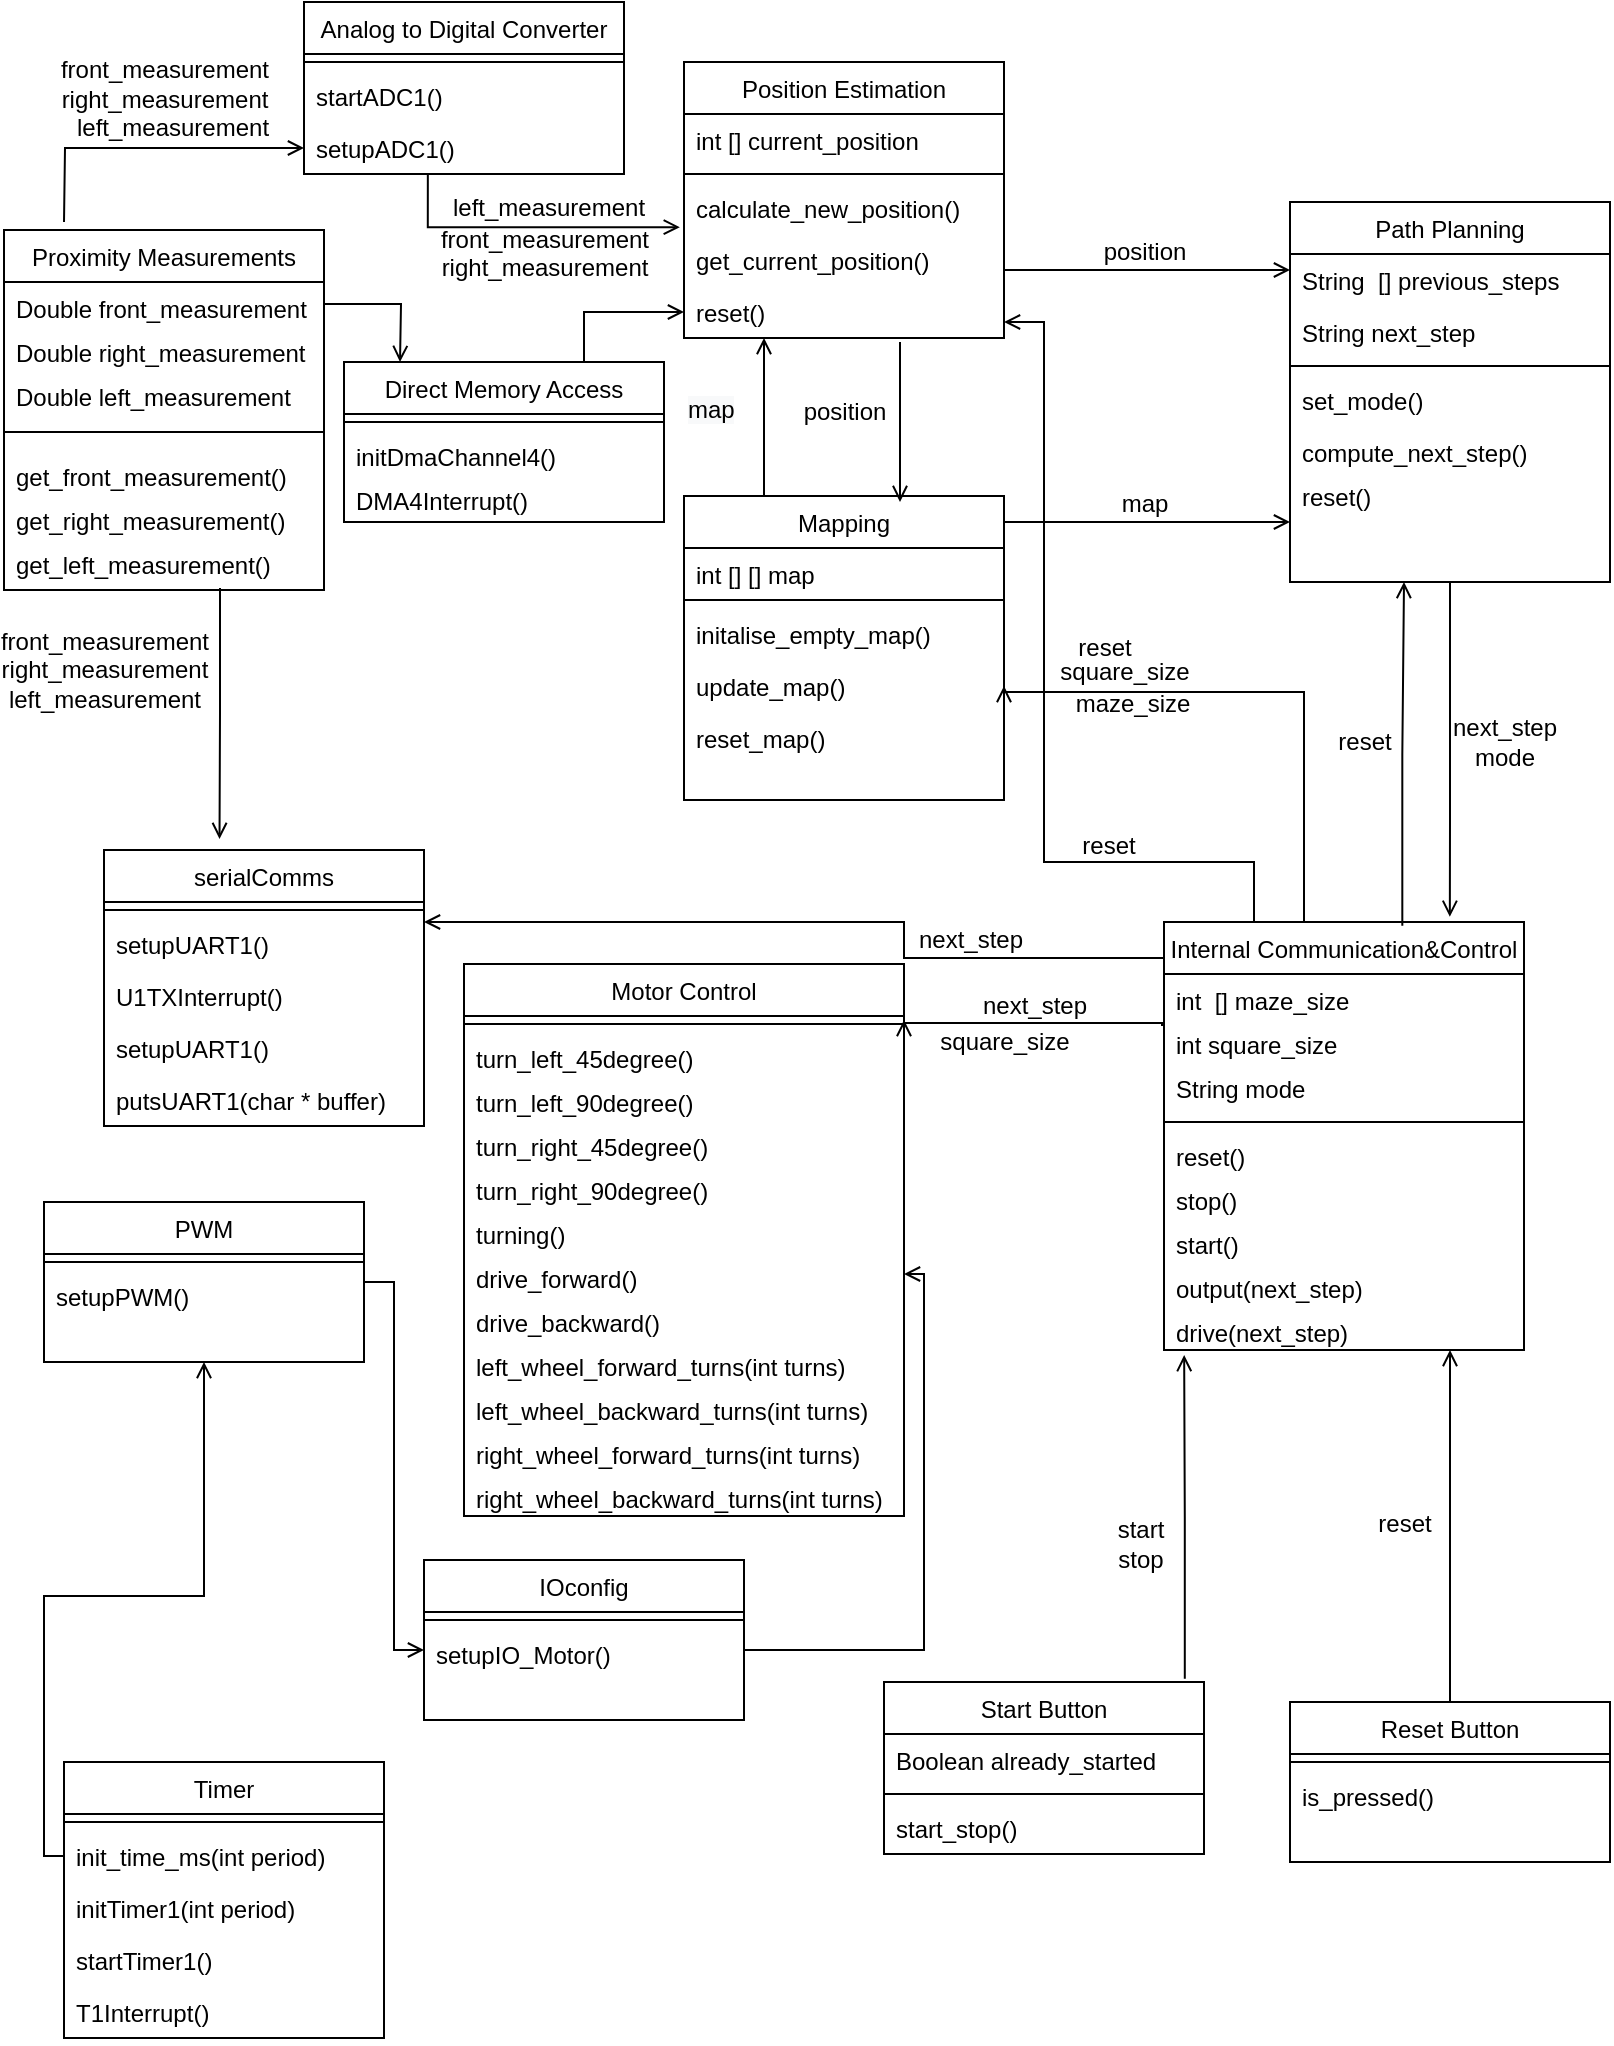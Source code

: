 <mxfile version="16.5.6" type="device"><diagram id="C5RBs43oDa-KdzZeNtuy" name="Page-1"><mxGraphModel dx="1038" dy="547" grid="1" gridSize="10" guides="1" tooltips="1" connect="1" arrows="1" fold="1" page="1" pageScale="1" pageWidth="827" pageHeight="1169" math="0" shadow="0"><root><mxCell id="WIyWlLk6GJQsqaUBKTNV-0"/><mxCell id="WIyWlLk6GJQsqaUBKTNV-1" parent="WIyWlLk6GJQsqaUBKTNV-0"/><mxCell id="zkfFHV4jXpPFQw0GAbJ--0" value="Position Estimation" style="swimlane;fontStyle=0;align=center;verticalAlign=top;childLayout=stackLayout;horizontal=1;startSize=26;horizontalStack=0;resizeParent=1;resizeLast=0;collapsible=1;marginBottom=0;rounded=0;shadow=0;strokeWidth=1;" parent="WIyWlLk6GJQsqaUBKTNV-1" vertex="1"><mxGeometry x="350" y="40" width="160" height="138" as="geometry"><mxRectangle x="230" y="140" width="160" height="26" as="alternateBounds"/></mxGeometry></mxCell><mxCell id="zkfFHV4jXpPFQw0GAbJ--1" value="int [] current_position" style="text;align=left;verticalAlign=top;spacingLeft=4;spacingRight=4;overflow=hidden;rotatable=0;points=[[0,0.5],[1,0.5]];portConstraint=eastwest;fontColor=#000000;" parent="zkfFHV4jXpPFQw0GAbJ--0" vertex="1"><mxGeometry y="26" width="160" height="26" as="geometry"/></mxCell><mxCell id="zkfFHV4jXpPFQw0GAbJ--4" value="" style="line;html=1;strokeWidth=1;align=left;verticalAlign=middle;spacingTop=-1;spacingLeft=3;spacingRight=3;rotatable=0;labelPosition=right;points=[];portConstraint=eastwest;fontColor=#000000;" parent="zkfFHV4jXpPFQw0GAbJ--0" vertex="1"><mxGeometry y="52" width="160" height="8" as="geometry"/></mxCell><mxCell id="zkfFHV4jXpPFQw0GAbJ--5" value="calculate_new_position()" style="text;align=left;verticalAlign=top;spacingLeft=4;spacingRight=4;overflow=hidden;rotatable=0;points=[[0,0.5],[1,0.5]];portConstraint=eastwest;fontColor=#000000;" parent="zkfFHV4jXpPFQw0GAbJ--0" vertex="1"><mxGeometry y="60" width="160" height="26" as="geometry"/></mxCell><mxCell id="Vc5kR7P-M-WrmoZZzrvW-72" value="get_current_position()" style="text;align=left;verticalAlign=top;spacingLeft=4;spacingRight=4;overflow=hidden;rotatable=0;points=[[0,0.5],[1,0.5]];portConstraint=eastwest;fontColor=#000000;" parent="zkfFHV4jXpPFQw0GAbJ--0" vertex="1"><mxGeometry y="86" width="160" height="26" as="geometry"/></mxCell><mxCell id="Vc5kR7P-M-WrmoZZzrvW-125" value="reset()" style="text;align=left;verticalAlign=top;spacingLeft=4;spacingRight=4;overflow=hidden;rotatable=0;points=[[0,0.5],[1,0.5]];portConstraint=eastwest;rounded=0;shadow=0;html=0;fontColor=#000000;" parent="zkfFHV4jXpPFQw0GAbJ--0" vertex="1"><mxGeometry y="112" width="160" height="26" as="geometry"/></mxCell><mxCell id="zkfFHV4jXpPFQw0GAbJ--6" value="Timer" style="swimlane;fontStyle=0;align=center;verticalAlign=top;childLayout=stackLayout;horizontal=1;startSize=26;horizontalStack=0;resizeParent=1;resizeLast=0;collapsible=1;marginBottom=0;rounded=0;shadow=0;strokeWidth=1;fontColor=#000000;" parent="WIyWlLk6GJQsqaUBKTNV-1" vertex="1"><mxGeometry x="40" y="890" width="160" height="138" as="geometry"><mxRectangle x="130" y="380" width="160" height="26" as="alternateBounds"/></mxGeometry></mxCell><mxCell id="zkfFHV4jXpPFQw0GAbJ--9" value="" style="line;html=1;strokeWidth=1;align=left;verticalAlign=middle;spacingTop=-1;spacingLeft=3;spacingRight=3;rotatable=0;labelPosition=right;points=[];portConstraint=eastwest;fontColor=#000000;" parent="zkfFHV4jXpPFQw0GAbJ--6" vertex="1"><mxGeometry y="26" width="160" height="8" as="geometry"/></mxCell><mxCell id="zkfFHV4jXpPFQw0GAbJ--11" value="init_time_ms(int period)" style="text;align=left;verticalAlign=top;spacingLeft=4;spacingRight=4;overflow=hidden;rotatable=0;points=[[0,0.5],[1,0.5]];portConstraint=eastwest;fontColor=#000000;" parent="zkfFHV4jXpPFQw0GAbJ--6" vertex="1"><mxGeometry y="34" width="160" height="26" as="geometry"/></mxCell><mxCell id="Vc5kR7P-M-WrmoZZzrvW-220" value="initTimer1(int period)" style="text;align=left;verticalAlign=top;spacingLeft=4;spacingRight=4;overflow=hidden;rotatable=0;points=[[0,0.5],[1,0.5]];portConstraint=eastwest;fontColor=#000000;" parent="zkfFHV4jXpPFQw0GAbJ--6" vertex="1"><mxGeometry y="60" width="160" height="26" as="geometry"/></mxCell><mxCell id="Vc5kR7P-M-WrmoZZzrvW-221" value="startTimer1()" style="text;align=left;verticalAlign=top;spacingLeft=4;spacingRight=4;overflow=hidden;rotatable=0;points=[[0,0.5],[1,0.5]];portConstraint=eastwest;fontColor=#000000;" parent="zkfFHV4jXpPFQw0GAbJ--6" vertex="1"><mxGeometry y="86" width="160" height="26" as="geometry"/></mxCell><mxCell id="Vc5kR7P-M-WrmoZZzrvW-222" value="T1Interrupt()" style="text;align=left;verticalAlign=top;spacingLeft=4;spacingRight=4;overflow=hidden;rotatable=0;points=[[0,0.5],[1,0.5]];portConstraint=eastwest;fontColor=#000000;" parent="zkfFHV4jXpPFQw0GAbJ--6" vertex="1"><mxGeometry y="112" width="160" height="26" as="geometry"/></mxCell><mxCell id="zkfFHV4jXpPFQw0GAbJ--13" value="Motor Control" style="swimlane;fontStyle=0;align=center;verticalAlign=top;childLayout=stackLayout;horizontal=1;startSize=26;horizontalStack=0;resizeParent=1;resizeLast=0;collapsible=1;marginBottom=0;rounded=0;shadow=0;strokeWidth=1;" parent="WIyWlLk6GJQsqaUBKTNV-1" vertex="1"><mxGeometry x="240" y="491" width="220" height="276" as="geometry"><mxRectangle x="340" y="380" width="170" height="26" as="alternateBounds"/></mxGeometry></mxCell><mxCell id="zkfFHV4jXpPFQw0GAbJ--15" value="" style="line;html=1;strokeWidth=1;align=left;verticalAlign=middle;spacingTop=-1;spacingLeft=3;spacingRight=3;rotatable=0;labelPosition=right;points=[];portConstraint=eastwest;" parent="zkfFHV4jXpPFQw0GAbJ--13" vertex="1"><mxGeometry y="26" width="220" height="8" as="geometry"/></mxCell><mxCell id="Vc5kR7P-M-WrmoZZzrvW-50" value="turn_left_45degree()" style="text;align=left;verticalAlign=top;spacingLeft=4;spacingRight=4;overflow=hidden;rotatable=0;points=[[0,0.5],[1,0.5]];portConstraint=eastwest;" parent="zkfFHV4jXpPFQw0GAbJ--13" vertex="1"><mxGeometry y="34" width="220" height="22" as="geometry"/></mxCell><mxCell id="Vc5kR7P-M-WrmoZZzrvW-48" value="turn_left_90degree()" style="text;align=left;verticalAlign=top;spacingLeft=4;spacingRight=4;overflow=hidden;rotatable=0;points=[[0,0.5],[1,0.5]];portConstraint=eastwest;" parent="zkfFHV4jXpPFQw0GAbJ--13" vertex="1"><mxGeometry y="56" width="220" height="22" as="geometry"/></mxCell><mxCell id="Vc5kR7P-M-WrmoZZzrvW-52" value="turn_right_45degree()" style="text;align=left;verticalAlign=top;spacingLeft=4;spacingRight=4;overflow=hidden;rotatable=0;points=[[0,0.5],[1,0.5]];portConstraint=eastwest;" parent="zkfFHV4jXpPFQw0GAbJ--13" vertex="1"><mxGeometry y="78" width="220" height="22" as="geometry"/></mxCell><mxCell id="Vc5kR7P-M-WrmoZZzrvW-51" value="turn_right_90degree()" style="text;align=left;verticalAlign=top;spacingLeft=4;spacingRight=4;overflow=hidden;rotatable=0;points=[[0,0.5],[1,0.5]];portConstraint=eastwest;" parent="zkfFHV4jXpPFQw0GAbJ--13" vertex="1"><mxGeometry y="100" width="220" height="22" as="geometry"/></mxCell><mxCell id="nORKpGmMRvgCesewcDeX-8" value="turning()" style="text;align=left;verticalAlign=top;spacingLeft=4;spacingRight=4;overflow=hidden;rotatable=0;points=[[0,0.5],[1,0.5]];portConstraint=eastwest;" parent="zkfFHV4jXpPFQw0GAbJ--13" vertex="1"><mxGeometry y="122" width="220" height="22" as="geometry"/></mxCell><mxCell id="Vc5kR7P-M-WrmoZZzrvW-53" value="drive_forward()" style="text;align=left;verticalAlign=top;spacingLeft=4;spacingRight=4;overflow=hidden;rotatable=0;points=[[0,0.5],[1,0.5]];portConstraint=eastwest;" parent="zkfFHV4jXpPFQw0GAbJ--13" vertex="1"><mxGeometry y="144" width="220" height="22" as="geometry"/></mxCell><mxCell id="Vc5kR7P-M-WrmoZZzrvW-54" value="drive_backward()" style="text;align=left;verticalAlign=top;spacingLeft=4;spacingRight=4;overflow=hidden;rotatable=0;points=[[0,0.5],[1,0.5]];portConstraint=eastwest;" parent="zkfFHV4jXpPFQw0GAbJ--13" vertex="1"><mxGeometry y="166" width="220" height="22" as="geometry"/></mxCell><mxCell id="nORKpGmMRvgCesewcDeX-7" value="left_wheel_forward_turns(int turns)" style="text;align=left;verticalAlign=top;spacingLeft=4;spacingRight=4;overflow=hidden;rotatable=0;points=[[0,0.5],[1,0.5]];portConstraint=eastwest;" parent="zkfFHV4jXpPFQw0GAbJ--13" vertex="1"><mxGeometry y="188" width="220" height="22" as="geometry"/></mxCell><mxCell id="nORKpGmMRvgCesewcDeX-9" value="left_wheel_backward_turns(int turns)" style="text;align=left;verticalAlign=top;spacingLeft=4;spacingRight=4;overflow=hidden;rotatable=0;points=[[0,0.5],[1,0.5]];portConstraint=eastwest;" parent="zkfFHV4jXpPFQw0GAbJ--13" vertex="1"><mxGeometry y="210" width="220" height="22" as="geometry"/></mxCell><mxCell id="nORKpGmMRvgCesewcDeX-10" value="right_wheel_forward_turns(int turns)" style="text;align=left;verticalAlign=top;spacingLeft=4;spacingRight=4;overflow=hidden;rotatable=0;points=[[0,0.5],[1,0.5]];portConstraint=eastwest;" parent="zkfFHV4jXpPFQw0GAbJ--13" vertex="1"><mxGeometry y="232" width="220" height="22" as="geometry"/></mxCell><mxCell id="nORKpGmMRvgCesewcDeX-11" value="right_wheel_backward_turns(int turns)" style="text;align=left;verticalAlign=top;spacingLeft=4;spacingRight=4;overflow=hidden;rotatable=0;points=[[0,0.5],[1,0.5]];portConstraint=eastwest;" parent="zkfFHV4jXpPFQw0GAbJ--13" vertex="1"><mxGeometry y="254" width="220" height="22" as="geometry"/></mxCell><mxCell id="zkfFHV4jXpPFQw0GAbJ--17" value="Path Planning" style="swimlane;fontStyle=0;align=center;verticalAlign=top;childLayout=stackLayout;horizontal=1;startSize=26;horizontalStack=0;resizeParent=1;resizeLast=0;collapsible=1;marginBottom=0;rounded=0;shadow=0;strokeWidth=1;" parent="WIyWlLk6GJQsqaUBKTNV-1" vertex="1"><mxGeometry x="653" y="110" width="160" height="190" as="geometry"><mxRectangle x="550" y="140" width="160" height="26" as="alternateBounds"/></mxGeometry></mxCell><mxCell id="zkfFHV4jXpPFQw0GAbJ--18" value="String  [] previous_steps" style="text;align=left;verticalAlign=top;spacingLeft=4;spacingRight=4;overflow=hidden;rotatable=0;points=[[0,0.5],[1,0.5]];portConstraint=eastwest;" parent="zkfFHV4jXpPFQw0GAbJ--17" vertex="1"><mxGeometry y="26" width="160" height="26" as="geometry"/></mxCell><mxCell id="zkfFHV4jXpPFQw0GAbJ--19" value="String next_step" style="text;align=left;verticalAlign=top;spacingLeft=4;spacingRight=4;overflow=hidden;rotatable=0;points=[[0,0.5],[1,0.5]];portConstraint=eastwest;rounded=0;shadow=0;html=0;" parent="zkfFHV4jXpPFQw0GAbJ--17" vertex="1"><mxGeometry y="52" width="160" height="26" as="geometry"/></mxCell><mxCell id="zkfFHV4jXpPFQw0GAbJ--23" value="" style="line;html=1;strokeWidth=1;align=left;verticalAlign=middle;spacingTop=-1;spacingLeft=3;spacingRight=3;rotatable=0;labelPosition=right;points=[];portConstraint=eastwest;" parent="zkfFHV4jXpPFQw0GAbJ--17" vertex="1"><mxGeometry y="78" width="160" height="8" as="geometry"/></mxCell><mxCell id="zkfFHV4jXpPFQw0GAbJ--25" value="set_mode()" style="text;align=left;verticalAlign=top;spacingLeft=4;spacingRight=4;overflow=hidden;rotatable=0;points=[[0,0.5],[1,0.5]];portConstraint=eastwest;" parent="zkfFHV4jXpPFQw0GAbJ--17" vertex="1"><mxGeometry y="86" width="160" height="26" as="geometry"/></mxCell><mxCell id="Vc5kR7P-M-WrmoZZzrvW-17" value="compute_next_step()" style="text;align=left;verticalAlign=top;spacingLeft=4;spacingRight=4;overflow=hidden;rotatable=0;points=[[0,0.5],[1,0.5]];portConstraint=eastwest;" parent="zkfFHV4jXpPFQw0GAbJ--17" vertex="1"><mxGeometry y="112" width="160" height="22" as="geometry"/></mxCell><mxCell id="Vc5kR7P-M-WrmoZZzrvW-115" value="reset()" style="text;align=left;verticalAlign=top;spacingLeft=4;spacingRight=4;overflow=hidden;rotatable=0;points=[[0,0.5],[1,0.5]];portConstraint=eastwest;rounded=0;shadow=0;html=0;" parent="zkfFHV4jXpPFQw0GAbJ--17" vertex="1"><mxGeometry y="134" width="160" height="26" as="geometry"/></mxCell><mxCell id="zkfFHV4jXpPFQw0GAbJ--26" value="" style="endArrow=open;shadow=0;strokeWidth=1;rounded=0;endFill=1;edgeStyle=elbowEdgeStyle;elbow=vertical;" parent="WIyWlLk6GJQsqaUBKTNV-1" source="zkfFHV4jXpPFQw0GAbJ--0" target="zkfFHV4jXpPFQw0GAbJ--17" edge="1"><mxGeometry x="0.5" y="41" relative="1" as="geometry"><mxPoint x="700" y="192" as="sourcePoint"/><mxPoint x="860" y="192" as="targetPoint"/><mxPoint x="-40" y="32" as="offset"/></mxGeometry></mxCell><mxCell id="zkfFHV4jXpPFQw0GAbJ--29" value="position" style="text;html=1;resizable=0;points=[];;align=center;verticalAlign=middle;labelBackgroundColor=none;rounded=0;shadow=0;strokeWidth=1;fontSize=12;" parent="zkfFHV4jXpPFQw0GAbJ--26" vertex="1" connectable="0"><mxGeometry x="0.5" y="49" relative="1" as="geometry"><mxPoint x="-38" y="40" as="offset"/></mxGeometry></mxCell><mxCell id="Vc5kR7P-M-WrmoZZzrvW-0" value="Mapping" style="swimlane;fontStyle=0;align=center;verticalAlign=top;childLayout=stackLayout;horizontal=1;startSize=26;horizontalStack=0;resizeParent=1;resizeLast=0;collapsible=1;marginBottom=0;rounded=0;shadow=0;strokeWidth=1;fontColor=#000000;" parent="WIyWlLk6GJQsqaUBKTNV-1" vertex="1"><mxGeometry x="350" y="257" width="160" height="152" as="geometry"><mxRectangle x="340" y="380" width="170" height="26" as="alternateBounds"/></mxGeometry></mxCell><mxCell id="Vc5kR7P-M-WrmoZZzrvW-1" value="int [] [] map" style="text;align=left;verticalAlign=top;spacingLeft=4;spacingRight=4;overflow=hidden;rotatable=0;points=[[0,0.5],[1,0.5]];portConstraint=eastwest;fontColor=#000000;" parent="Vc5kR7P-M-WrmoZZzrvW-0" vertex="1"><mxGeometry y="26" width="160" height="22" as="geometry"/></mxCell><mxCell id="Vc5kR7P-M-WrmoZZzrvW-2" value="" style="line;html=1;strokeWidth=1;align=left;verticalAlign=middle;spacingTop=-1;spacingLeft=3;spacingRight=3;rotatable=0;labelPosition=right;points=[];portConstraint=eastwest;fontColor=#000000;" parent="Vc5kR7P-M-WrmoZZzrvW-0" vertex="1"><mxGeometry y="48" width="160" height="8" as="geometry"/></mxCell><mxCell id="Vc5kR7P-M-WrmoZZzrvW-33" value="initalise_empty_map()" style="text;align=left;verticalAlign=top;spacingLeft=4;spacingRight=4;overflow=hidden;rotatable=0;points=[[0,0.5],[1,0.5]];portConstraint=eastwest;fontColor=#000000;" parent="Vc5kR7P-M-WrmoZZzrvW-0" vertex="1"><mxGeometry y="56" width="160" height="26" as="geometry"/></mxCell><mxCell id="Vc5kR7P-M-WrmoZZzrvW-34" value="update_map()" style="text;align=left;verticalAlign=top;spacingLeft=4;spacingRight=4;overflow=hidden;rotatable=0;points=[[0,0.5],[1,0.5]];portConstraint=eastwest;fontColor=#000000;" parent="Vc5kR7P-M-WrmoZZzrvW-0" vertex="1"><mxGeometry y="82" width="160" height="26" as="geometry"/></mxCell><mxCell id="Vc5kR7P-M-WrmoZZzrvW-110" value="reset_map()" style="text;align=left;verticalAlign=top;spacingLeft=4;spacingRight=4;overflow=hidden;rotatable=0;points=[[0,0.5],[1,0.5]];portConstraint=eastwest;fontColor=#000000;" parent="Vc5kR7P-M-WrmoZZzrvW-0" vertex="1"><mxGeometry y="108" width="160" height="26" as="geometry"/></mxCell><mxCell id="Vc5kR7P-M-WrmoZZzrvW-6" value="Internal Communication&amp;Control" style="swimlane;fontStyle=0;align=center;verticalAlign=top;childLayout=stackLayout;horizontal=1;startSize=26;horizontalStack=0;resizeParent=1;resizeLast=0;collapsible=1;marginBottom=0;rounded=0;shadow=0;strokeWidth=1;" parent="WIyWlLk6GJQsqaUBKTNV-1" vertex="1"><mxGeometry x="590" y="470" width="180" height="214" as="geometry"><mxRectangle x="340" y="380" width="170" height="26" as="alternateBounds"/></mxGeometry></mxCell><mxCell id="Vc5kR7P-M-WrmoZZzrvW-94" value="int  [] maze_size" style="text;align=left;verticalAlign=top;spacingLeft=4;spacingRight=4;overflow=hidden;rotatable=0;points=[[0,0.5],[1,0.5]];portConstraint=eastwest;" parent="Vc5kR7P-M-WrmoZZzrvW-6" vertex="1"><mxGeometry y="26" width="180" height="22" as="geometry"/></mxCell><mxCell id="Vc5kR7P-M-WrmoZZzrvW-83" value="int square_size" style="text;align=left;verticalAlign=top;spacingLeft=4;spacingRight=4;overflow=hidden;rotatable=0;points=[[0,0.5],[1,0.5]];portConstraint=eastwest;" parent="Vc5kR7P-M-WrmoZZzrvW-6" vertex="1"><mxGeometry y="48" width="180" height="22" as="geometry"/></mxCell><mxCell id="Vc5kR7P-M-WrmoZZzrvW-214" value="String mode" style="text;align=left;verticalAlign=top;spacingLeft=4;spacingRight=4;overflow=hidden;rotatable=0;points=[[0,0.5],[1,0.5]];portConstraint=eastwest;rounded=0;shadow=0;html=0;" parent="Vc5kR7P-M-WrmoZZzrvW-6" vertex="1"><mxGeometry y="70" width="180" height="26" as="geometry"/></mxCell><mxCell id="Vc5kR7P-M-WrmoZZzrvW-8" value="" style="line;html=1;strokeWidth=1;align=left;verticalAlign=middle;spacingTop=-1;spacingLeft=3;spacingRight=3;rotatable=0;labelPosition=right;points=[];portConstraint=eastwest;" parent="Vc5kR7P-M-WrmoZZzrvW-6" vertex="1"><mxGeometry y="96" width="180" height="8" as="geometry"/></mxCell><mxCell id="Vc5kR7P-M-WrmoZZzrvW-108" value="reset()" style="text;align=left;verticalAlign=top;spacingLeft=4;spacingRight=4;overflow=hidden;rotatable=0;points=[[0,0.5],[1,0.5]];portConstraint=eastwest;" parent="Vc5kR7P-M-WrmoZZzrvW-6" vertex="1"><mxGeometry y="104" width="180" height="22" as="geometry"/></mxCell><mxCell id="Vc5kR7P-M-WrmoZZzrvW-130" value="stop()" style="text;align=left;verticalAlign=top;spacingLeft=4;spacingRight=4;overflow=hidden;rotatable=0;points=[[0,0.5],[1,0.5]];portConstraint=eastwest;" parent="Vc5kR7P-M-WrmoZZzrvW-6" vertex="1"><mxGeometry y="126" width="180" height="22" as="geometry"/></mxCell><mxCell id="Vc5kR7P-M-WrmoZZzrvW-129" value="start()" style="text;align=left;verticalAlign=top;spacingLeft=4;spacingRight=4;overflow=hidden;rotatable=0;points=[[0,0.5],[1,0.5]];portConstraint=eastwest;" parent="Vc5kR7P-M-WrmoZZzrvW-6" vertex="1"><mxGeometry y="148" width="180" height="22" as="geometry"/></mxCell><mxCell id="Vc5kR7P-M-WrmoZZzrvW-223" value="output(next_step)" style="text;align=left;verticalAlign=top;spacingLeft=4;spacingRight=4;overflow=hidden;rotatable=0;points=[[0,0.5],[1,0.5]];portConstraint=eastwest;" parent="Vc5kR7P-M-WrmoZZzrvW-6" vertex="1"><mxGeometry y="170" width="180" height="22" as="geometry"/></mxCell><mxCell id="Vc5kR7P-M-WrmoZZzrvW-226" value="drive(next_step)" style="text;align=left;verticalAlign=top;spacingLeft=4;spacingRight=4;overflow=hidden;rotatable=0;points=[[0,0.5],[1,0.5]];portConstraint=eastwest;" parent="Vc5kR7P-M-WrmoZZzrvW-6" vertex="1"><mxGeometry y="192" width="180" height="22" as="geometry"/></mxCell><mxCell id="Vc5kR7P-M-WrmoZZzrvW-9" value="Direct Memory Access" style="swimlane;fontStyle=0;align=center;verticalAlign=top;childLayout=stackLayout;horizontal=1;startSize=26;horizontalStack=0;resizeParent=1;resizeLast=0;collapsible=1;marginBottom=0;rounded=0;shadow=0;strokeWidth=1;fontColor=#000000;" parent="WIyWlLk6GJQsqaUBKTNV-1" vertex="1"><mxGeometry x="180" y="190" width="160" height="80" as="geometry"><mxRectangle x="340" y="380" width="170" height="26" as="alternateBounds"/></mxGeometry></mxCell><mxCell id="Vc5kR7P-M-WrmoZZzrvW-11" value="" style="line;html=1;strokeWidth=1;align=left;verticalAlign=middle;spacingTop=-1;spacingLeft=3;spacingRight=3;rotatable=0;labelPosition=right;points=[];portConstraint=eastwest;fontColor=#000000;" parent="Vc5kR7P-M-WrmoZZzrvW-9" vertex="1"><mxGeometry y="26" width="160" height="8" as="geometry"/></mxCell><mxCell id="Vc5kR7P-M-WrmoZZzrvW-65" value="initDmaChannel4()" style="text;align=left;verticalAlign=top;spacingLeft=4;spacingRight=4;overflow=hidden;rotatable=0;points=[[0,0.5],[1,0.5]];portConstraint=eastwest;fontColor=#000000;" parent="Vc5kR7P-M-WrmoZZzrvW-9" vertex="1"><mxGeometry y="34" width="160" height="22" as="geometry"/></mxCell><mxCell id="Vc5kR7P-M-WrmoZZzrvW-215" value="DMA4Interrupt()" style="text;align=left;verticalAlign=top;spacingLeft=4;spacingRight=4;overflow=hidden;rotatable=0;points=[[0,0.5],[1,0.5]];portConstraint=eastwest;fontColor=#000000;" parent="Vc5kR7P-M-WrmoZZzrvW-9" vertex="1"><mxGeometry y="56" width="160" height="22" as="geometry"/></mxCell><mxCell id="Vc5kR7P-M-WrmoZZzrvW-12" value="Proximity Measurements" style="swimlane;fontStyle=0;align=center;verticalAlign=top;childLayout=stackLayout;horizontal=1;startSize=26;horizontalStack=0;resizeParent=1;resizeLast=0;collapsible=1;marginBottom=0;rounded=0;shadow=0;strokeWidth=1;" parent="WIyWlLk6GJQsqaUBKTNV-1" vertex="1"><mxGeometry x="10" y="124" width="160" height="180" as="geometry"><mxRectangle x="340" y="380" width="170" height="26" as="alternateBounds"/></mxGeometry></mxCell><mxCell id="Vc5kR7P-M-WrmoZZzrvW-13" value="Double front_measurement&#10;" style="text;align=left;verticalAlign=top;spacingLeft=4;spacingRight=4;overflow=hidden;rotatable=0;points=[[0,0.5],[1,0.5]];portConstraint=eastwest;" parent="Vc5kR7P-M-WrmoZZzrvW-12" vertex="1"><mxGeometry y="26" width="160" height="22" as="geometry"/></mxCell><mxCell id="Vc5kR7P-M-WrmoZZzrvW-36" value="Double right_measurement&#10;" style="text;align=left;verticalAlign=top;spacingLeft=4;spacingRight=4;overflow=hidden;rotatable=0;points=[[0,0.5],[1,0.5]];portConstraint=eastwest;" parent="Vc5kR7P-M-WrmoZZzrvW-12" vertex="1"><mxGeometry y="48" width="160" height="22" as="geometry"/></mxCell><mxCell id="Vc5kR7P-M-WrmoZZzrvW-35" value="Double left_measurement&#10;" style="text;align=left;verticalAlign=top;spacingLeft=4;spacingRight=4;overflow=hidden;rotatable=0;points=[[0,0.5],[1,0.5]];portConstraint=eastwest;" parent="Vc5kR7P-M-WrmoZZzrvW-12" vertex="1"><mxGeometry y="70" width="160" height="22" as="geometry"/></mxCell><mxCell id="Vc5kR7P-M-WrmoZZzrvW-14" value="" style="line;html=1;strokeWidth=1;align=left;verticalAlign=middle;spacingTop=-1;spacingLeft=3;spacingRight=3;rotatable=0;labelPosition=right;points=[];portConstraint=eastwest;" parent="Vc5kR7P-M-WrmoZZzrvW-12" vertex="1"><mxGeometry y="92" width="160" height="18" as="geometry"/></mxCell><mxCell id="Vc5kR7P-M-WrmoZZzrvW-37" value="get_front_measurement()&#10;" style="text;align=left;verticalAlign=top;spacingLeft=4;spacingRight=4;overflow=hidden;rotatable=0;points=[[0,0.5],[1,0.5]];portConstraint=eastwest;" parent="Vc5kR7P-M-WrmoZZzrvW-12" vertex="1"><mxGeometry y="110" width="160" height="22" as="geometry"/></mxCell><mxCell id="Vc5kR7P-M-WrmoZZzrvW-38" value="get_right_measurement()&#10;" style="text;align=left;verticalAlign=top;spacingLeft=4;spacingRight=4;overflow=hidden;rotatable=0;points=[[0,0.5],[1,0.5]];portConstraint=eastwest;" parent="Vc5kR7P-M-WrmoZZzrvW-12" vertex="1"><mxGeometry y="132" width="160" height="22" as="geometry"/></mxCell><mxCell id="Vc5kR7P-M-WrmoZZzrvW-39" value="get_left_measurement()&#10;" style="text;align=left;verticalAlign=top;spacingLeft=4;spacingRight=4;overflow=hidden;rotatable=0;points=[[0,0.5],[1,0.5]];portConstraint=eastwest;" parent="Vc5kR7P-M-WrmoZZzrvW-12" vertex="1"><mxGeometry y="154" width="160" height="22" as="geometry"/></mxCell><mxCell id="Vc5kR7P-M-WrmoZZzrvW-19" value="" style="endArrow=open;shadow=0;strokeWidth=1;rounded=0;endFill=1;edgeStyle=elbowEdgeStyle;elbow=vertical;" parent="WIyWlLk6GJQsqaUBKTNV-1" edge="1"><mxGeometry x="0.5" y="41" relative="1" as="geometry"><mxPoint x="510.0" y="270.002" as="sourcePoint"/><mxPoint x="653" y="270.002" as="targetPoint"/><mxPoint x="-40" y="32" as="offset"/></mxGeometry></mxCell><mxCell id="Vc5kR7P-M-WrmoZZzrvW-22" value="map" style="text;html=1;resizable=0;points=[];;align=center;verticalAlign=middle;labelBackgroundColor=none;rounded=0;shadow=0;strokeWidth=1;fontSize=12;" parent="Vc5kR7P-M-WrmoZZzrvW-19" vertex="1" connectable="0"><mxGeometry x="0.5" y="49" relative="1" as="geometry"><mxPoint x="-38" y="40" as="offset"/></mxGeometry></mxCell><mxCell id="Vc5kR7P-M-WrmoZZzrvW-23" value="" style="endArrow=open;shadow=0;strokeWidth=1;rounded=0;endFill=1;edgeStyle=elbowEdgeStyle;elbow=vertical;fontColor=#000000;" parent="WIyWlLk6GJQsqaUBKTNV-1" edge="1"><mxGeometry x="0.5" y="41" relative="1" as="geometry"><mxPoint x="458" y="180" as="sourcePoint"/><mxPoint x="458" y="260" as="targetPoint"/><mxPoint x="-40" y="32" as="offset"/></mxGeometry></mxCell><mxCell id="Vc5kR7P-M-WrmoZZzrvW-27" value="position" style="text;html=1;resizable=0;points=[];;align=center;verticalAlign=middle;labelBackgroundColor=none;rounded=0;shadow=0;strokeWidth=1;fontSize=12;fontColor=#000000;" parent="WIyWlLk6GJQsqaUBKTNV-1" vertex="1" connectable="0"><mxGeometry x="429.999" y="215.004" as="geometry"/></mxCell><mxCell id="Vc5kR7P-M-WrmoZZzrvW-28" value="" style="endArrow=open;shadow=0;strokeWidth=1;rounded=0;endFill=1;edgeStyle=elbowEdgeStyle;elbow=vertical;exitX=0.25;exitY=0;exitDx=0;exitDy=0;fontColor=#000000;" parent="WIyWlLk6GJQsqaUBKTNV-1" source="Vc5kR7P-M-WrmoZZzrvW-0" edge="1"><mxGeometry x="0.5" y="41" relative="1" as="geometry"><mxPoint x="468" y="190" as="sourcePoint"/><mxPoint x="390" y="178" as="targetPoint"/><mxPoint x="-40" y="32" as="offset"/></mxGeometry></mxCell><mxCell id="Vc5kR7P-M-WrmoZZzrvW-31" value="&lt;span style=&quot;font-family: helvetica; font-size: 12px; font-style: normal; font-weight: 400; letter-spacing: normal; text-align: center; text-indent: 0px; text-transform: none; word-spacing: 0px; background-color: rgb(248, 249, 250); display: inline; float: none;&quot;&gt;map&lt;/span&gt;" style="text;whiteSpace=wrap;html=1;fontColor=#000000;" parent="WIyWlLk6GJQsqaUBKTNV-1" vertex="1"><mxGeometry x="350" y="200" width="70" height="30" as="geometry"/></mxCell><mxCell id="Vc5kR7P-M-WrmoZZzrvW-44" value="" style="endArrow=open;shadow=0;strokeWidth=1;rounded=0;endFill=1;edgeStyle=orthogonalEdgeStyle;elbow=vertical;entryX=0;entryY=0.5;entryDx=0;entryDy=0;" parent="WIyWlLk6GJQsqaUBKTNV-1" target="Vc5kR7P-M-WrmoZZzrvW-164" edge="1"><mxGeometry x="0.5" y="41" relative="1" as="geometry"><mxPoint x="40" y="120" as="sourcePoint"/><mxPoint x="130" y="60" as="targetPoint"/><mxPoint x="-40" y="32" as="offset"/></mxGeometry></mxCell><mxCell id="Vc5kR7P-M-WrmoZZzrvW-47" value="left_measurement" style="text;html=1;resizable=0;points=[];;align=center;verticalAlign=middle;labelBackgroundColor=none;rounded=0;shadow=0;strokeWidth=1;fontSize=12;" parent="Vc5kR7P-M-WrmoZZzrvW-44" vertex="1" connectable="0"><mxGeometry x="0.5" y="49" relative="1" as="geometry"><mxPoint x="-27" y="39" as="offset"/></mxGeometry></mxCell><mxCell id="Vc5kR7P-M-WrmoZZzrvW-56" value="" style="endArrow=open;shadow=0;strokeWidth=1;rounded=0;endFill=1;edgeStyle=elbowEdgeStyle;elbow=vertical;exitX=0.5;exitY=1;exitDx=0;exitDy=0;entryX=0.794;entryY=-0.012;entryDx=0;entryDy=0;entryPerimeter=0;" parent="WIyWlLk6GJQsqaUBKTNV-1" source="zkfFHV4jXpPFQw0GAbJ--17" target="Vc5kR7P-M-WrmoZZzrvW-6" edge="1"><mxGeometry x="0.5" y="41" relative="1" as="geometry"><mxPoint x="732" y="310" as="sourcePoint"/><mxPoint x="732" y="460" as="targetPoint"/><mxPoint x="-40" y="32" as="offset"/><Array as="points"><mxPoint x="732" y="420"/><mxPoint x="732" y="390"/></Array></mxGeometry></mxCell><mxCell id="Vc5kR7P-M-WrmoZZzrvW-59" value="next_step&lt;br&gt;mode" style="text;html=1;resizable=0;points=[];;align=center;verticalAlign=middle;labelBackgroundColor=none;rounded=0;shadow=0;strokeWidth=1;fontSize=12;" parent="Vc5kR7P-M-WrmoZZzrvW-56" vertex="1" connectable="0"><mxGeometry x="0.5" y="49" relative="1" as="geometry"><mxPoint x="-22" y="-46" as="offset"/></mxGeometry></mxCell><mxCell id="Vc5kR7P-M-WrmoZZzrvW-60" value="" style="endArrow=open;shadow=0;strokeWidth=1;rounded=0;endFill=1;edgeStyle=elbowEdgeStyle;elbow=vertical;" parent="WIyWlLk6GJQsqaUBKTNV-1" edge="1"><mxGeometry x="0.5" y="41" relative="1" as="geometry"><mxPoint x="589" y="522" as="sourcePoint"/><mxPoint x="460" y="519" as="targetPoint"/><mxPoint x="-40" y="32" as="offset"/></mxGeometry></mxCell><mxCell id="Vc5kR7P-M-WrmoZZzrvW-63" value="next_step" style="text;html=1;resizable=0;points=[];;align=center;verticalAlign=middle;labelBackgroundColor=none;rounded=0;shadow=0;strokeWidth=1;fontSize=12;" parent="Vc5kR7P-M-WrmoZZzrvW-60" vertex="1" connectable="0"><mxGeometry x="0.5" y="49" relative="1" as="geometry"><mxPoint x="33" y="-58" as="offset"/></mxGeometry></mxCell><mxCell id="Vc5kR7P-M-WrmoZZzrvW-70" value="right_measurement" style="text;html=1;resizable=0;points=[];;align=center;verticalAlign=middle;labelBackgroundColor=none;rounded=0;shadow=0;strokeWidth=1;fontSize=12;" parent="WIyWlLk6GJQsqaUBKTNV-1" vertex="1" connectable="0"><mxGeometry x="90.003" y="59" as="geometry"/></mxCell><mxCell id="Vc5kR7P-M-WrmoZZzrvW-71" value="front_measurement" style="text;html=1;resizable=0;points=[];;align=center;verticalAlign=middle;labelBackgroundColor=none;rounded=0;shadow=0;strokeWidth=1;fontSize=12;" parent="WIyWlLk6GJQsqaUBKTNV-1" vertex="1" connectable="0"><mxGeometry x="90.003" y="44" as="geometry"/></mxCell><mxCell id="Vc5kR7P-M-WrmoZZzrvW-75" value="" style="endArrow=open;shadow=0;strokeWidth=1;rounded=0;endFill=1;edgeStyle=elbowEdgeStyle;elbow=vertical;entryX=0.361;entryY=-0.04;entryDx=0;entryDy=0;entryPerimeter=0;" parent="WIyWlLk6GJQsqaUBKTNV-1" target="Vc5kR7P-M-WrmoZZzrvW-136" edge="1"><mxGeometry x="0.5" y="41" relative="1" as="geometry"><mxPoint x="118" y="303" as="sourcePoint"/><mxPoint x="80" y="491" as="targetPoint"/><mxPoint x="-40" y="32" as="offset"/></mxGeometry></mxCell><mxCell id="Vc5kR7P-M-WrmoZZzrvW-78" value="front_measurement&lt;br&gt;right_measurement&lt;br&gt;left_measurement" style="text;html=1;resizable=0;points=[];;align=center;verticalAlign=middle;labelBackgroundColor=none;rounded=0;shadow=0;strokeWidth=1;fontSize=12;" parent="Vc5kR7P-M-WrmoZZzrvW-75" vertex="1" connectable="0"><mxGeometry x="0.5" y="49" relative="1" as="geometry"><mxPoint x="-107" y="-54" as="offset"/></mxGeometry></mxCell><mxCell id="Vc5kR7P-M-WrmoZZzrvW-79" value="" style="endArrow=open;shadow=0;strokeWidth=1;rounded=0;endFill=1;edgeStyle=orthogonalEdgeStyle;elbow=vertical;exitX=0;exitY=0.25;exitDx=0;exitDy=0;" parent="WIyWlLk6GJQsqaUBKTNV-1" source="Vc5kR7P-M-WrmoZZzrvW-6" edge="1"><mxGeometry x="0.5" y="41" relative="1" as="geometry"><mxPoint x="600" y="517" as="sourcePoint"/><mxPoint x="220" y="470" as="targetPoint"/><mxPoint x="-40" y="32" as="offset"/><Array as="points"><mxPoint x="590" y="488"/><mxPoint x="460" y="488"/><mxPoint x="460" y="470"/><mxPoint x="224" y="470"/></Array></mxGeometry></mxCell><mxCell id="Vc5kR7P-M-WrmoZZzrvW-82" value="next_step" style="text;html=1;resizable=0;points=[];;align=center;verticalAlign=middle;labelBackgroundColor=none;rounded=0;shadow=0;strokeWidth=1;fontSize=12;" parent="Vc5kR7P-M-WrmoZZzrvW-79" vertex="1" connectable="0"><mxGeometry x="0.5" y="49" relative="1" as="geometry"><mxPoint x="167" y="-40" as="offset"/></mxGeometry></mxCell><mxCell id="Vc5kR7P-M-WrmoZZzrvW-93" value="square_size" style="text;html=1;resizable=0;points=[];;align=center;verticalAlign=middle;labelBackgroundColor=none;rounded=0;shadow=0;strokeWidth=1;fontSize=12;" parent="WIyWlLk6GJQsqaUBKTNV-1" vertex="1" connectable="0"><mxGeometry x="510.003" y="530.002" as="geometry"/></mxCell><mxCell id="Vc5kR7P-M-WrmoZZzrvW-95" value="" style="endArrow=open;shadow=0;strokeWidth=1;rounded=0;endFill=1;edgeStyle=orthogonalEdgeStyle;elbow=vertical;entryX=1;entryY=0.5;entryDx=0;entryDy=0;" parent="WIyWlLk6GJQsqaUBKTNV-1" target="Vc5kR7P-M-WrmoZZzrvW-34" edge="1"><mxGeometry x="0.5" y="41" relative="1" as="geometry"><mxPoint x="660" y="470" as="sourcePoint"/><mxPoint x="630" y="260" as="targetPoint"/><mxPoint x="-40" y="32" as="offset"/><Array as="points"><mxPoint x="660" y="355"/></Array></mxGeometry></mxCell><mxCell id="Vc5kR7P-M-WrmoZZzrvW-99" value="square_size" style="text;html=1;resizable=0;points=[];;align=center;verticalAlign=middle;labelBackgroundColor=none;rounded=0;shadow=0;strokeWidth=1;fontSize=12;fontColor=#000000;" parent="WIyWlLk6GJQsqaUBKTNV-1" vertex="1" connectable="0"><mxGeometry x="570.003" y="345" as="geometry"/></mxCell><mxCell id="Vc5kR7P-M-WrmoZZzrvW-100" value="maze_size" style="text;html=1;resizable=0;points=[];;align=center;verticalAlign=middle;labelBackgroundColor=none;rounded=0;shadow=0;strokeWidth=1;fontSize=12;fontColor=#000000;" parent="WIyWlLk6GJQsqaUBKTNV-1" vertex="1" connectable="0"><mxGeometry x="574" y="361" as="geometry"/></mxCell><mxCell id="Vc5kR7P-M-WrmoZZzrvW-101" value="Reset Button" style="swimlane;fontStyle=0;align=center;verticalAlign=top;childLayout=stackLayout;horizontal=1;startSize=26;horizontalStack=0;resizeParent=1;resizeLast=0;collapsible=1;marginBottom=0;rounded=0;shadow=0;strokeWidth=1;" parent="WIyWlLk6GJQsqaUBKTNV-1" vertex="1"><mxGeometry x="653" y="860" width="160" height="80" as="geometry"><mxRectangle x="130" y="380" width="160" height="26" as="alternateBounds"/></mxGeometry></mxCell><mxCell id="Vc5kR7P-M-WrmoZZzrvW-102" value="" style="line;html=1;strokeWidth=1;align=left;verticalAlign=middle;spacingTop=-1;spacingLeft=3;spacingRight=3;rotatable=0;labelPosition=right;points=[];portConstraint=eastwest;" parent="Vc5kR7P-M-WrmoZZzrvW-101" vertex="1"><mxGeometry y="26" width="160" height="8" as="geometry"/></mxCell><mxCell id="Vc5kR7P-M-WrmoZZzrvW-103" value="is_pressed()" style="text;align=left;verticalAlign=top;spacingLeft=4;spacingRight=4;overflow=hidden;rotatable=0;points=[[0,0.5],[1,0.5]];portConstraint=eastwest;" parent="Vc5kR7P-M-WrmoZZzrvW-101" vertex="1"><mxGeometry y="34" width="160" height="26" as="geometry"/></mxCell><mxCell id="Vc5kR7P-M-WrmoZZzrvW-104" value="" style="endArrow=open;shadow=0;strokeWidth=1;rounded=0;endFill=1;edgeStyle=elbowEdgeStyle;elbow=vertical;exitX=0.5;exitY=0;exitDx=0;exitDy=0;" parent="WIyWlLk6GJQsqaUBKTNV-1" source="Vc5kR7P-M-WrmoZZzrvW-101" edge="1"><mxGeometry x="0.5" y="41" relative="1" as="geometry"><mxPoint x="679.52" y="640" as="sourcePoint"/><mxPoint x="733" y="684" as="targetPoint"/><mxPoint x="-40" y="32" as="offset"/></mxGeometry></mxCell><mxCell id="Vc5kR7P-M-WrmoZZzrvW-107" value="reset" style="text;html=1;resizable=0;points=[];;align=center;verticalAlign=middle;labelBackgroundColor=none;rounded=0;shadow=0;strokeWidth=1;fontSize=12;" parent="WIyWlLk6GJQsqaUBKTNV-1" vertex="1" connectable="0"><mxGeometry x="710.004" y="770.001" as="geometry"><mxPoint y="1" as="offset"/></mxGeometry></mxCell><mxCell id="Vc5kR7P-M-WrmoZZzrvW-109" value="reset" style="text;html=1;resizable=0;points=[];;align=center;verticalAlign=middle;labelBackgroundColor=none;rounded=0;shadow=0;strokeWidth=1;fontSize=12;fontColor=#000000;" parent="WIyWlLk6GJQsqaUBKTNV-1" vertex="1" connectable="0"><mxGeometry x="560.004" y="333" as="geometry"/></mxCell><mxCell id="Vc5kR7P-M-WrmoZZzrvW-111" value="" style="endArrow=open;shadow=0;strokeWidth=1;rounded=0;endFill=1;edgeStyle=elbowEdgeStyle;elbow=vertical;exitX=0.662;exitY=0.009;exitDx=0;exitDy=0;entryX=0.5;entryY=1;entryDx=0;entryDy=0;exitPerimeter=0;" parent="WIyWlLk6GJQsqaUBKTNV-1" source="Vc5kR7P-M-WrmoZZzrvW-6" edge="1"><mxGeometry x="0.5" y="41" relative="1" as="geometry"><mxPoint x="710" y="430" as="sourcePoint"/><mxPoint x="710" y="300" as="targetPoint"/><mxPoint x="-40" y="32" as="offset"/></mxGeometry></mxCell><mxCell id="Vc5kR7P-M-WrmoZZzrvW-114" value="reset" style="text;html=1;resizable=0;points=[];;align=center;verticalAlign=middle;labelBackgroundColor=none;rounded=0;shadow=0;strokeWidth=1;fontSize=12;" parent="WIyWlLk6GJQsqaUBKTNV-1" vertex="1" connectable="0"><mxGeometry x="690.004" y="380.001" as="geometry"/></mxCell><mxCell id="Vc5kR7P-M-WrmoZZzrvW-120" value="" style="endArrow=open;shadow=0;strokeWidth=1;rounded=0;endFill=1;edgeStyle=orthogonalEdgeStyle;elbow=vertical;exitX=0.25;exitY=0;exitDx=0;exitDy=0;" parent="WIyWlLk6GJQsqaUBKTNV-1" source="Vc5kR7P-M-WrmoZZzrvW-6" edge="1"><mxGeometry x="0.5" y="41" relative="1" as="geometry"><mxPoint x="600" y="505" as="sourcePoint"/><mxPoint x="510" y="170" as="targetPoint"/><mxPoint x="-40" y="32" as="offset"/><Array as="points"><mxPoint x="635" y="440"/><mxPoint x="530" y="440"/><mxPoint x="530" y="170"/></Array></mxGeometry></mxCell><mxCell id="Vc5kR7P-M-WrmoZZzrvW-124" value="reset" style="text;html=1;resizable=0;points=[];;align=center;verticalAlign=middle;labelBackgroundColor=none;rounded=0;shadow=0;strokeWidth=1;fontSize=12;fontColor=#000000;" parent="WIyWlLk6GJQsqaUBKTNV-1" vertex="1" connectable="0"><mxGeometry x="560.004" y="434" as="geometry"><mxPoint x="2" y="-2" as="offset"/></mxGeometry></mxCell><mxCell id="Vc5kR7P-M-WrmoZZzrvW-126" value="Start Button" style="swimlane;fontStyle=0;align=center;verticalAlign=top;childLayout=stackLayout;horizontal=1;startSize=26;horizontalStack=0;resizeParent=1;resizeLast=0;collapsible=1;marginBottom=0;rounded=0;shadow=0;strokeWidth=1;" parent="WIyWlLk6GJQsqaUBKTNV-1" vertex="1"><mxGeometry x="450" y="850" width="160" height="86" as="geometry"><mxRectangle x="130" y="380" width="160" height="26" as="alternateBounds"/></mxGeometry></mxCell><mxCell id="Vc5kR7P-M-WrmoZZzrvW-135" value="Boolean already_started" style="text;align=left;verticalAlign=top;spacingLeft=4;spacingRight=4;overflow=hidden;rotatable=0;points=[[0,0.5],[1,0.5]];portConstraint=eastwest;" parent="Vc5kR7P-M-WrmoZZzrvW-126" vertex="1"><mxGeometry y="26" width="160" height="26" as="geometry"/></mxCell><mxCell id="Vc5kR7P-M-WrmoZZzrvW-127" value="" style="line;html=1;strokeWidth=1;align=left;verticalAlign=middle;spacingTop=-1;spacingLeft=3;spacingRight=3;rotatable=0;labelPosition=right;points=[];portConstraint=eastwest;" parent="Vc5kR7P-M-WrmoZZzrvW-126" vertex="1"><mxGeometry y="52" width="160" height="8" as="geometry"/></mxCell><mxCell id="Vc5kR7P-M-WrmoZZzrvW-128" value="start_stop()&#10;" style="text;align=left;verticalAlign=top;spacingLeft=4;spacingRight=4;overflow=hidden;rotatable=0;points=[[0,0.5],[1,0.5]];portConstraint=eastwest;" parent="Vc5kR7P-M-WrmoZZzrvW-126" vertex="1"><mxGeometry y="60" width="160" height="26" as="geometry"/></mxCell><mxCell id="Vc5kR7P-M-WrmoZZzrvW-131" value="" style="endArrow=open;shadow=0;strokeWidth=1;rounded=0;endFill=1;edgeStyle=elbowEdgeStyle;elbow=vertical;exitX=0.94;exitY=-0.019;exitDx=0;exitDy=0;exitPerimeter=0;entryX=0.056;entryY=1.116;entryDx=0;entryDy=0;entryPerimeter=0;" parent="WIyWlLk6GJQsqaUBKTNV-1" source="Vc5kR7P-M-WrmoZZzrvW-126" target="Vc5kR7P-M-WrmoZZzrvW-226" edge="1"><mxGeometry x="0.5" y="41" relative="1" as="geometry"><mxPoint x="600" y="840" as="sourcePoint"/><mxPoint x="600" y="750" as="targetPoint"/><mxPoint x="-40" y="32" as="offset"/></mxGeometry></mxCell><mxCell id="Vc5kR7P-M-WrmoZZzrvW-134" value="start&lt;br&gt;stop" style="text;html=1;resizable=0;points=[];;align=center;verticalAlign=middle;labelBackgroundColor=none;rounded=0;shadow=0;strokeWidth=1;fontSize=12;" parent="WIyWlLk6GJQsqaUBKTNV-1" vertex="1" connectable="0"><mxGeometry x="574.004" y="789.001" as="geometry"><mxPoint x="4" y="-8" as="offset"/></mxGeometry></mxCell><mxCell id="Vc5kR7P-M-WrmoZZzrvW-136" value="serialComms" style="swimlane;fontStyle=0;align=center;verticalAlign=top;childLayout=stackLayout;horizontal=1;startSize=26;horizontalStack=0;resizeParent=1;resizeLast=0;collapsible=1;marginBottom=0;rounded=0;shadow=0;strokeWidth=1;fontColor=#000000;" parent="WIyWlLk6GJQsqaUBKTNV-1" vertex="1"><mxGeometry x="60" y="434" width="160" height="138" as="geometry"><mxRectangle x="130" y="380" width="160" height="26" as="alternateBounds"/></mxGeometry></mxCell><mxCell id="Vc5kR7P-M-WrmoZZzrvW-137" value="" style="line;html=1;strokeWidth=1;align=left;verticalAlign=middle;spacingTop=-1;spacingLeft=3;spacingRight=3;rotatable=0;labelPosition=right;points=[];portConstraint=eastwest;fontColor=#000000;" parent="Vc5kR7P-M-WrmoZZzrvW-136" vertex="1"><mxGeometry y="26" width="160" height="8" as="geometry"/></mxCell><mxCell id="Vc5kR7P-M-WrmoZZzrvW-138" value="setupUART1()" style="text;align=left;verticalAlign=top;spacingLeft=4;spacingRight=4;overflow=hidden;rotatable=0;points=[[0,0.5],[1,0.5]];portConstraint=eastwest;fontColor=#000000;" parent="Vc5kR7P-M-WrmoZZzrvW-136" vertex="1"><mxGeometry y="34" width="160" height="26" as="geometry"/></mxCell><mxCell id="Vc5kR7P-M-WrmoZZzrvW-140" value="U1TXInterrupt()" style="text;align=left;verticalAlign=top;spacingLeft=4;spacingRight=4;overflow=hidden;rotatable=0;points=[[0,0.5],[1,0.5]];portConstraint=eastwest;fontColor=#000000;" parent="Vc5kR7P-M-WrmoZZzrvW-136" vertex="1"><mxGeometry y="60" width="160" height="26" as="geometry"/></mxCell><mxCell id="Vc5kR7P-M-WrmoZZzrvW-141" value="setupUART1()" style="text;align=left;verticalAlign=top;spacingLeft=4;spacingRight=4;overflow=hidden;rotatable=0;points=[[0,0.5],[1,0.5]];portConstraint=eastwest;fontColor=#000000;" parent="Vc5kR7P-M-WrmoZZzrvW-136" vertex="1"><mxGeometry y="86" width="160" height="26" as="geometry"/></mxCell><mxCell id="Vc5kR7P-M-WrmoZZzrvW-139" value="putsUART1(char * buffer)" style="text;align=left;verticalAlign=top;spacingLeft=4;spacingRight=4;overflow=hidden;rotatable=0;points=[[0,0.5],[1,0.5]];portConstraint=eastwest;fontColor=#000000;" parent="Vc5kR7P-M-WrmoZZzrvW-136" vertex="1"><mxGeometry y="112" width="160" height="26" as="geometry"/></mxCell><mxCell id="Vc5kR7P-M-WrmoZZzrvW-142" value="PWM" style="swimlane;fontStyle=0;align=center;verticalAlign=top;childLayout=stackLayout;horizontal=1;startSize=26;horizontalStack=0;resizeParent=1;resizeLast=0;collapsible=1;marginBottom=0;rounded=0;shadow=0;strokeWidth=1;fontColor=#000000;" parent="WIyWlLk6GJQsqaUBKTNV-1" vertex="1"><mxGeometry x="30" y="610" width="160" height="80" as="geometry"><mxRectangle x="340" y="380" width="170" height="26" as="alternateBounds"/></mxGeometry></mxCell><mxCell id="Vc5kR7P-M-WrmoZZzrvW-143" value="" style="line;html=1;strokeWidth=1;align=left;verticalAlign=middle;spacingTop=-1;spacingLeft=3;spacingRight=3;rotatable=0;labelPosition=right;points=[];portConstraint=eastwest;fontColor=#000000;" parent="Vc5kR7P-M-WrmoZZzrvW-142" vertex="1"><mxGeometry y="26" width="160" height="8" as="geometry"/></mxCell><mxCell id="Vc5kR7P-M-WrmoZZzrvW-144" value="setupPWM()" style="text;align=left;verticalAlign=top;spacingLeft=4;spacingRight=4;overflow=hidden;rotatable=0;points=[[0,0.5],[1,0.5]];portConstraint=eastwest;fontColor=#000000;" parent="Vc5kR7P-M-WrmoZZzrvW-142" vertex="1"><mxGeometry y="34" width="160" height="22" as="geometry"/></mxCell><mxCell id="Vc5kR7P-M-WrmoZZzrvW-161" value="Analog to Digital Converter" style="swimlane;fontStyle=0;align=center;verticalAlign=top;childLayout=stackLayout;horizontal=1;startSize=26;horizontalStack=0;resizeParent=1;resizeLast=0;collapsible=1;marginBottom=0;rounded=0;shadow=0;strokeWidth=1;fontColor=#000000;" parent="WIyWlLk6GJQsqaUBKTNV-1" vertex="1"><mxGeometry x="160" y="10" width="160" height="86" as="geometry"><mxRectangle x="130" y="380" width="160" height="26" as="alternateBounds"/></mxGeometry></mxCell><mxCell id="Vc5kR7P-M-WrmoZZzrvW-162" value="" style="line;html=1;strokeWidth=1;align=left;verticalAlign=middle;spacingTop=-1;spacingLeft=3;spacingRight=3;rotatable=0;labelPosition=right;points=[];portConstraint=eastwest;fontColor=#000000;" parent="Vc5kR7P-M-WrmoZZzrvW-161" vertex="1"><mxGeometry y="26" width="160" height="8" as="geometry"/></mxCell><mxCell id="Vc5kR7P-M-WrmoZZzrvW-163" value="startADC1()" style="text;align=left;verticalAlign=top;spacingLeft=4;spacingRight=4;overflow=hidden;rotatable=0;points=[[0,0.5],[1,0.5]];portConstraint=eastwest;fontColor=#000000;labelBackgroundColor=none;" parent="Vc5kR7P-M-WrmoZZzrvW-161" vertex="1"><mxGeometry y="34" width="160" height="26" as="geometry"/></mxCell><mxCell id="Vc5kR7P-M-WrmoZZzrvW-164" value="setupADC1()" style="text;align=left;verticalAlign=top;spacingLeft=4;spacingRight=4;overflow=hidden;rotatable=0;points=[[0,0.5],[1,0.5]];portConstraint=eastwest;fontColor=#000000;labelBackgroundColor=none;" parent="Vc5kR7P-M-WrmoZZzrvW-161" vertex="1"><mxGeometry y="60" width="160" height="26" as="geometry"/></mxCell><mxCell id="Vc5kR7P-M-WrmoZZzrvW-208" value="" style="endArrow=open;shadow=0;strokeWidth=1;rounded=0;endFill=1;edgeStyle=orthogonalEdgeStyle;elbow=vertical;entryX=-0.013;entryY=-0.131;entryDx=0;entryDy=0;exitX=0.387;exitY=0.998;exitDx=0;exitDy=0;exitPerimeter=0;entryPerimeter=0;fontColor=#000000;" parent="WIyWlLk6GJQsqaUBKTNV-1" source="Vc5kR7P-M-WrmoZZzrvW-164" target="Vc5kR7P-M-WrmoZZzrvW-72" edge="1"><mxGeometry x="0.5" y="41" relative="1" as="geometry"><mxPoint x="220.04" y="119.998" as="sourcePoint"/><mxPoint x="330.04" y="149.05" as="targetPoint"/><mxPoint x="-40" y="32" as="offset"/></mxGeometry></mxCell><mxCell id="Vc5kR7P-M-WrmoZZzrvW-211" value="left_measurement" style="text;html=1;resizable=0;points=[];;align=center;verticalAlign=middle;labelBackgroundColor=none;rounded=0;shadow=0;strokeWidth=1;fontSize=12;fontColor=#000000;" parent="Vc5kR7P-M-WrmoZZzrvW-208" vertex="1" connectable="0"><mxGeometry x="0.5" y="49" relative="1" as="geometry"><mxPoint x="-28" y="39" as="offset"/></mxGeometry></mxCell><mxCell id="Vc5kR7P-M-WrmoZZzrvW-212" value="right_measurement" style="text;html=1;resizable=0;points=[];;align=center;verticalAlign=middle;labelBackgroundColor=none;rounded=0;shadow=0;strokeWidth=1;fontSize=12;fontColor=#000000;" parent="WIyWlLk6GJQsqaUBKTNV-1" vertex="1" connectable="0"><mxGeometry x="280.003" y="143" as="geometry"/></mxCell><mxCell id="Vc5kR7P-M-WrmoZZzrvW-213" value="front_measurement" style="text;html=1;resizable=0;points=[];;align=center;verticalAlign=middle;labelBackgroundColor=none;rounded=0;shadow=0;strokeWidth=1;fontSize=12;fontColor=#000000;" parent="WIyWlLk6GJQsqaUBKTNV-1" vertex="1" connectable="0"><mxGeometry x="280.003" y="129" as="geometry"/></mxCell><mxCell id="Vc5kR7P-M-WrmoZZzrvW-216" value="" style="endArrow=open;html=1;rounded=0;fontColor=#000000;exitX=1;exitY=0.5;exitDx=0;exitDy=0;edgeStyle=orthogonalEdgeStyle;endFill=0;" parent="WIyWlLk6GJQsqaUBKTNV-1" source="Vc5kR7P-M-WrmoZZzrvW-13" edge="1"><mxGeometry width="50" height="50" relative="1" as="geometry"><mxPoint x="320" y="320" as="sourcePoint"/><mxPoint x="208" y="190" as="targetPoint"/></mxGeometry></mxCell><mxCell id="Vc5kR7P-M-WrmoZZzrvW-217" value="" style="endArrow=open;html=1;rounded=0;fontColor=#00FF00;entryX=0.5;entryY=1;entryDx=0;entryDy=0;exitX=0;exitY=0.5;exitDx=0;exitDy=0;edgeStyle=orthogonalEdgeStyle;endFill=0;" parent="WIyWlLk6GJQsqaUBKTNV-1" source="zkfFHV4jXpPFQw0GAbJ--11" target="Vc5kR7P-M-WrmoZZzrvW-142" edge="1"><mxGeometry width="50" height="50" relative="1" as="geometry"><mxPoint x="440" y="750" as="sourcePoint"/><mxPoint x="490" y="700" as="targetPoint"/></mxGeometry></mxCell><mxCell id="Vc5kR7P-M-WrmoZZzrvW-219" value="" style="endArrow=open;html=1;rounded=0;fontColor=#000000;exitX=0.75;exitY=0;exitDx=0;exitDy=0;entryX=0;entryY=0.5;entryDx=0;entryDy=0;edgeStyle=orthogonalEdgeStyle;endFill=0;" parent="WIyWlLk6GJQsqaUBKTNV-1" source="Vc5kR7P-M-WrmoZZzrvW-9" target="Vc5kR7P-M-WrmoZZzrvW-125" edge="1"><mxGeometry width="50" height="50" relative="1" as="geometry"><mxPoint x="470" y="230" as="sourcePoint"/><mxPoint x="520" y="180" as="targetPoint"/></mxGeometry></mxCell><mxCell id="nORKpGmMRvgCesewcDeX-0" value="IOconfig" style="swimlane;fontStyle=0;align=center;verticalAlign=top;childLayout=stackLayout;horizontal=1;startSize=26;horizontalStack=0;resizeParent=1;resizeLast=0;collapsible=1;marginBottom=0;rounded=0;shadow=0;strokeWidth=1;fontColor=#000000;" parent="WIyWlLk6GJQsqaUBKTNV-1" vertex="1"><mxGeometry x="220" y="789" width="160" height="80" as="geometry"><mxRectangle x="340" y="380" width="170" height="26" as="alternateBounds"/></mxGeometry></mxCell><mxCell id="nORKpGmMRvgCesewcDeX-1" value="" style="line;html=1;strokeWidth=1;align=left;verticalAlign=middle;spacingTop=-1;spacingLeft=3;spacingRight=3;rotatable=0;labelPosition=right;points=[];portConstraint=eastwest;fontColor=#000000;" parent="nORKpGmMRvgCesewcDeX-0" vertex="1"><mxGeometry y="26" width="160" height="8" as="geometry"/></mxCell><mxCell id="nORKpGmMRvgCesewcDeX-2" value="setupIO_Motor()" style="text;align=left;verticalAlign=top;spacingLeft=4;spacingRight=4;overflow=hidden;rotatable=0;points=[[0,0.5],[1,0.5]];portConstraint=eastwest;fontColor=#000000;" parent="nORKpGmMRvgCesewcDeX-0" vertex="1"><mxGeometry y="34" width="160" height="22" as="geometry"/></mxCell><mxCell id="nORKpGmMRvgCesewcDeX-4" value="" style="endArrow=open;html=1;rounded=0;exitX=1;exitY=0.5;exitDx=0;exitDy=0;entryX=0;entryY=0.5;entryDx=0;entryDy=0;edgeStyle=orthogonalEdgeStyle;endFill=0;" parent="WIyWlLk6GJQsqaUBKTNV-1" source="Vc5kR7P-M-WrmoZZzrvW-142" target="nORKpGmMRvgCesewcDeX-2" edge="1"><mxGeometry width="50" height="50" relative="1" as="geometry"><mxPoint x="320" y="700" as="sourcePoint"/><mxPoint x="370" y="650" as="targetPoint"/></mxGeometry></mxCell><mxCell id="nORKpGmMRvgCesewcDeX-5" value="" style="endArrow=open;html=1;rounded=0;exitX=1;exitY=0.5;exitDx=0;exitDy=0;entryX=1;entryY=0.5;entryDx=0;entryDy=0;edgeStyle=orthogonalEdgeStyle;endFill=0;" parent="WIyWlLk6GJQsqaUBKTNV-1" source="nORKpGmMRvgCesewcDeX-2" target="Vc5kR7P-M-WrmoZZzrvW-53" edge="1"><mxGeometry width="50" height="50" relative="1" as="geometry"><mxPoint x="320" y="700" as="sourcePoint"/><mxPoint x="370" y="650" as="targetPoint"/></mxGeometry></mxCell></root></mxGraphModel></diagram></mxfile>